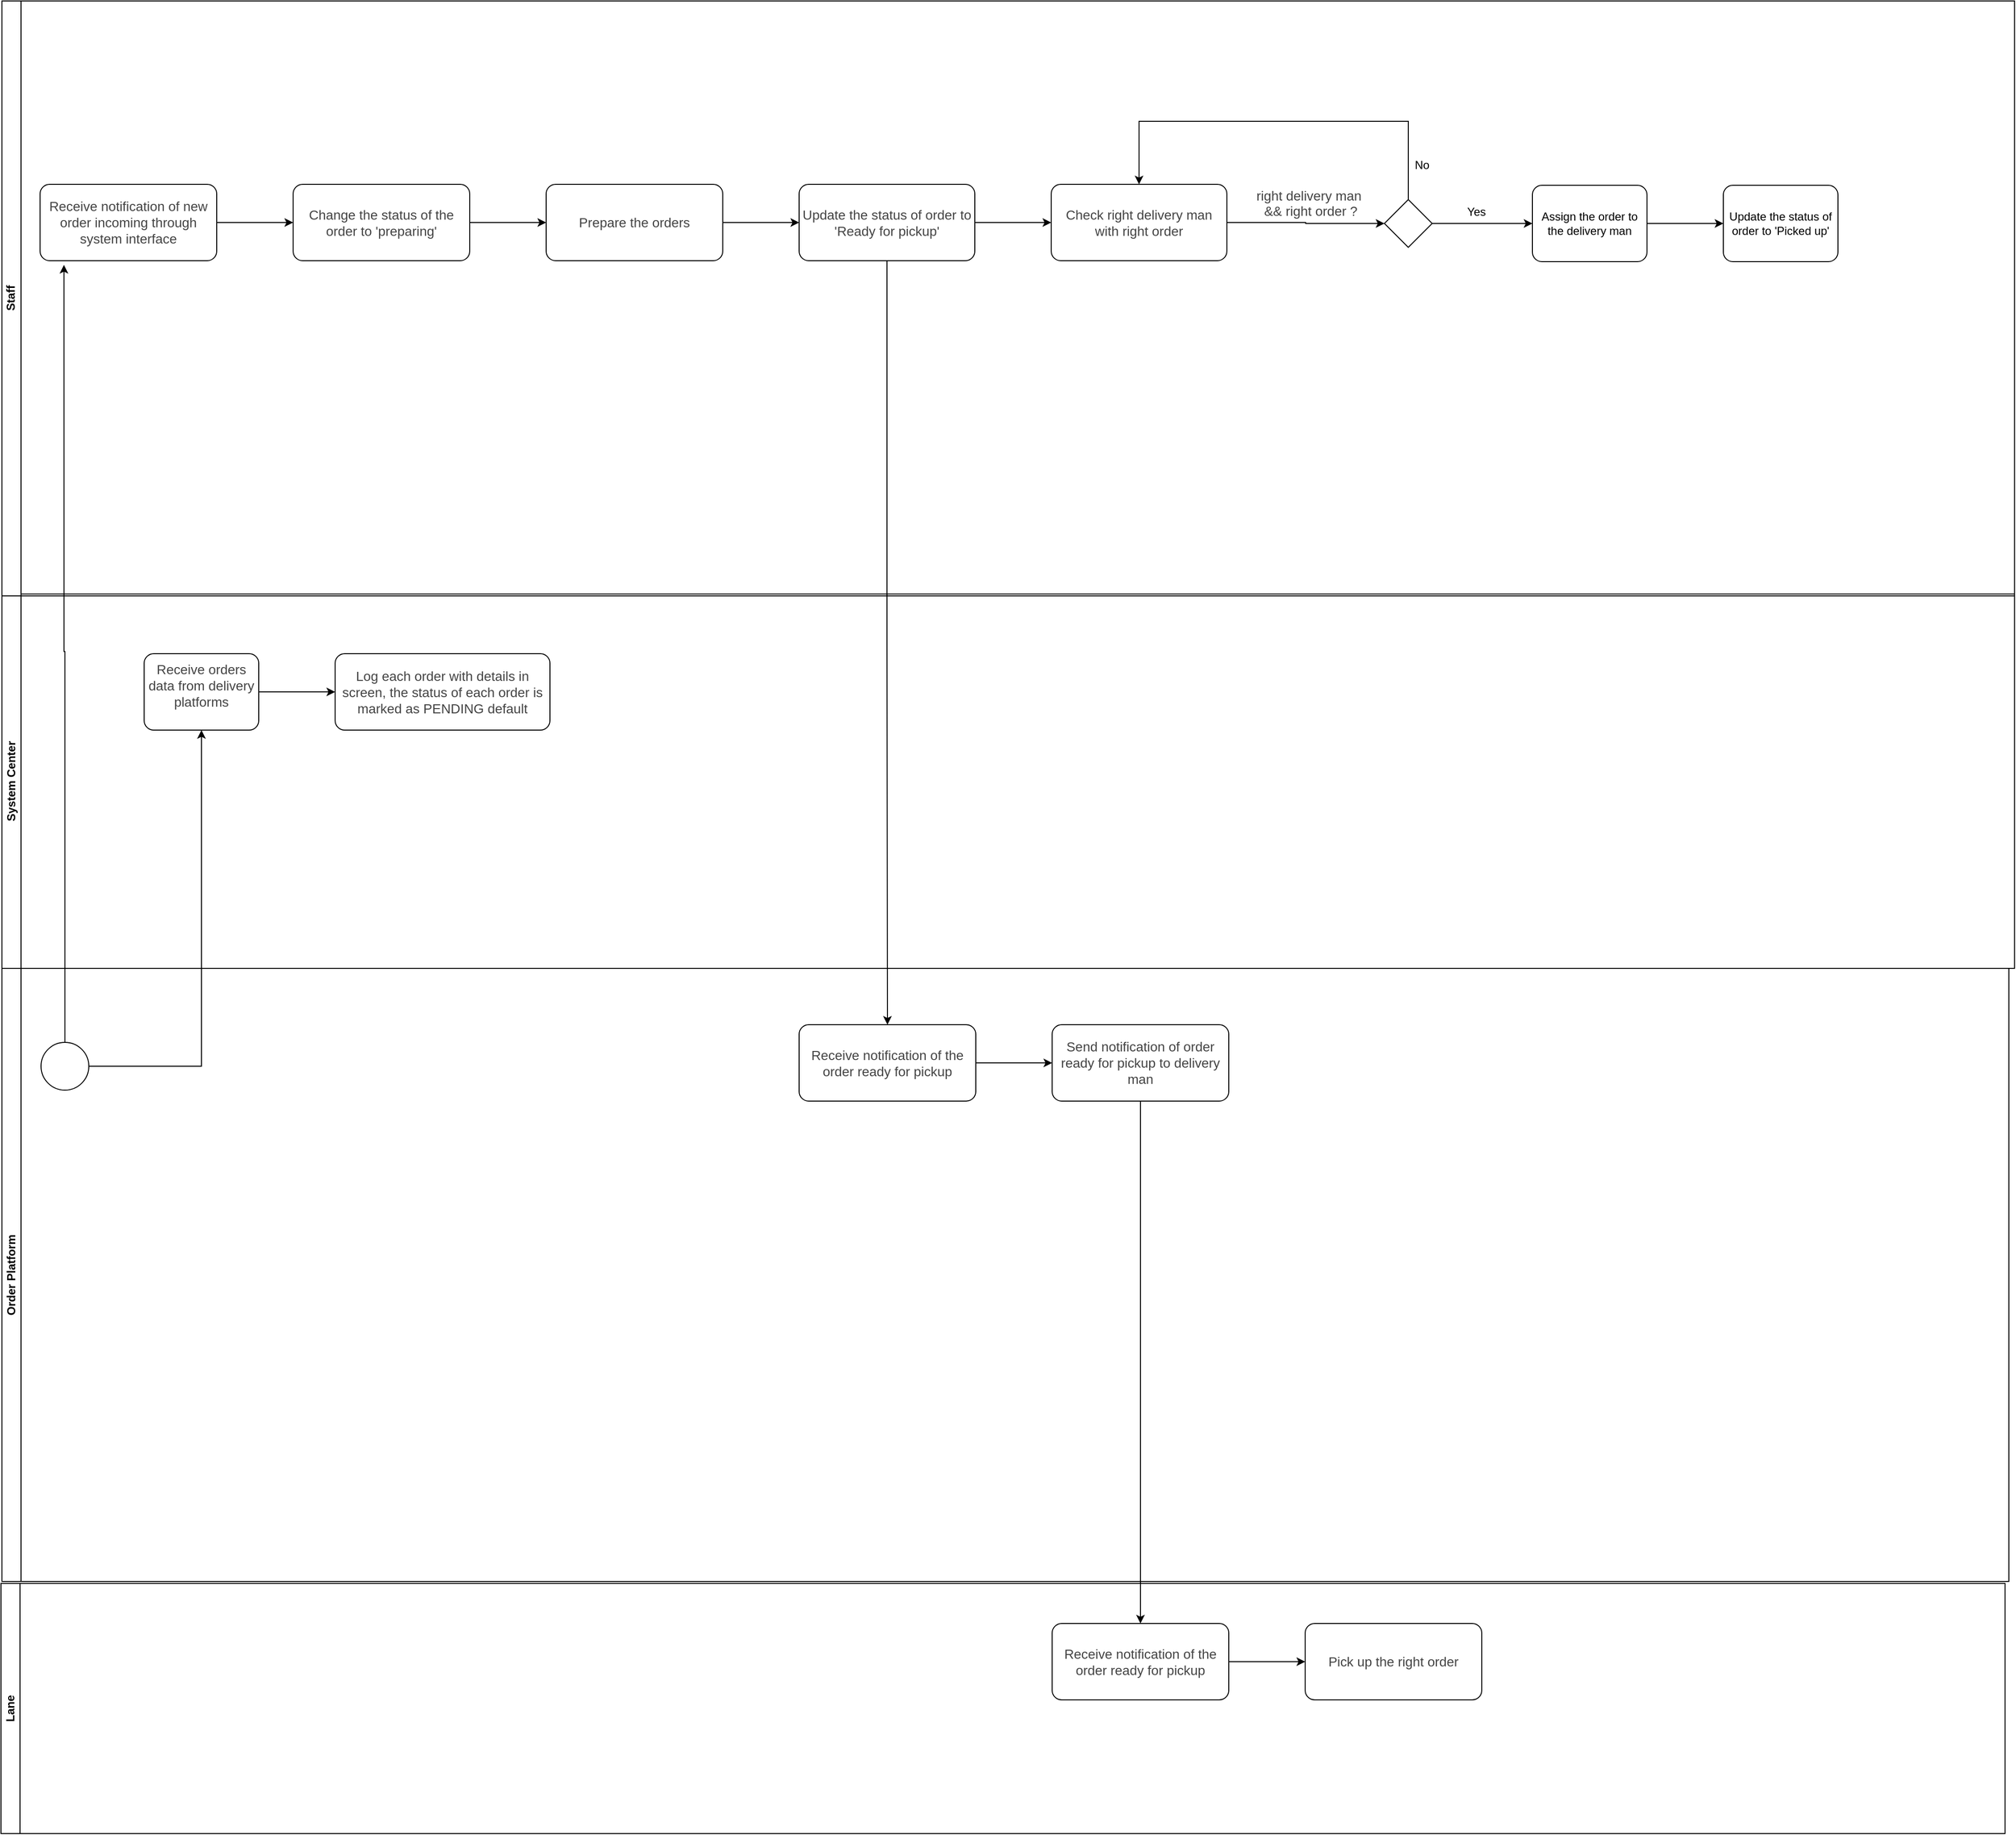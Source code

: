 <mxfile version="24.4.4" type="github">
  <diagram name="Page-1" id="Sa4ieUMAsBY_UN68sQM6">
    <mxGraphModel dx="2127" dy="1898" grid="0" gridSize="13" guides="1" tooltips="1" connect="1" arrows="1" fold="1" page="0" pageScale="1" pageWidth="850" pageHeight="1100" math="0" shadow="0">
      <root>
        <mxCell id="0" />
        <mxCell id="1" parent="0" />
        <mxCell id="vCtsbLYeNGzWeXSWO6RL-1" value="Order Platform" style="swimlane;startSize=20;horizontal=0;html=1;whiteSpace=wrap;" vertex="1" parent="1">
          <mxGeometry x="147" y="285" width="2102" height="642" as="geometry" />
        </mxCell>
        <mxCell id="vCtsbLYeNGzWeXSWO6RL-4" value="" style="points=[[0.145,0.145,0],[0.5,0,0],[0.855,0.145,0],[1,0.5,0],[0.855,0.855,0],[0.5,1,0],[0.145,0.855,0],[0,0.5,0]];shape=mxgraph.bpmn.event;html=1;verticalLabelPosition=bottom;labelBackgroundColor=#ffffff;verticalAlign=top;align=center;perimeter=ellipsePerimeter;outlineConnect=0;aspect=fixed;outline=standard;symbol=general;" vertex="1" parent="vCtsbLYeNGzWeXSWO6RL-1">
          <mxGeometry x="41" y="77.5" width="50" height="50" as="geometry" />
        </mxCell>
        <mxCell id="vCtsbLYeNGzWeXSWO6RL-26" value="" style="edgeStyle=orthogonalEdgeStyle;rounded=0;orthogonalLoop=1;jettySize=auto;html=1;" edge="1" parent="vCtsbLYeNGzWeXSWO6RL-1" source="vCtsbLYeNGzWeXSWO6RL-23" target="vCtsbLYeNGzWeXSWO6RL-25">
          <mxGeometry relative="1" as="geometry" />
        </mxCell>
        <mxCell id="vCtsbLYeNGzWeXSWO6RL-23" value="&lt;span style=&quot;color: rgb(68, 68, 68); font-family: Arial, sans-serif; font-size: 13.944px;&quot;&gt;Receive notification of the order ready for pickup&lt;/span&gt;" style="points=[[0.25,0,0],[0.5,0,0],[0.75,0,0],[1,0.25,0],[1,0.5,0],[1,0.75,0],[0.75,1,0],[0.5,1,0],[0.25,1,0],[0,0.75,0],[0,0.5,0],[0,0.25,0]];shape=mxgraph.bpmn.task;whiteSpace=wrap;rectStyle=rounded;size=10;html=1;container=1;expand=0;collapsible=0;taskMarker=abstract;" vertex="1" parent="vCtsbLYeNGzWeXSWO6RL-1">
          <mxGeometry x="835" y="59" width="185" height="80" as="geometry" />
        </mxCell>
        <mxCell id="vCtsbLYeNGzWeXSWO6RL-25" value="&lt;span style=&quot;color: rgb(68, 68, 68); font-family: Arial, sans-serif; font-size: 13.944px;&quot;&gt;Send notification of order ready for pickup to delivery man&lt;/span&gt;" style="points=[[0.25,0,0],[0.5,0,0],[0.75,0,0],[1,0.25,0],[1,0.5,0],[1,0.75,0],[0.75,1,0],[0.5,1,0],[0.25,1,0],[0,0.75,0],[0,0.5,0],[0,0.25,0]];shape=mxgraph.bpmn.task;whiteSpace=wrap;rectStyle=rounded;size=10;html=1;container=1;expand=0;collapsible=0;taskMarker=abstract;" vertex="1" parent="vCtsbLYeNGzWeXSWO6RL-1">
          <mxGeometry x="1100" y="59" width="185" height="80" as="geometry" />
        </mxCell>
        <mxCell id="vCtsbLYeNGzWeXSWO6RL-2" value="System Center" style="swimlane;startSize=20;horizontal=0;html=1;whiteSpace=wrap;" vertex="1" parent="1">
          <mxGeometry x="147" y="-107" width="2108" height="392" as="geometry" />
        </mxCell>
        <mxCell id="vCtsbLYeNGzWeXSWO6RL-8" value="" style="edgeStyle=orthogonalEdgeStyle;rounded=0;orthogonalLoop=1;jettySize=auto;html=1;" edge="1" parent="vCtsbLYeNGzWeXSWO6RL-2" source="vCtsbLYeNGzWeXSWO6RL-5" target="vCtsbLYeNGzWeXSWO6RL-7">
          <mxGeometry relative="1" as="geometry" />
        </mxCell>
        <mxCell id="vCtsbLYeNGzWeXSWO6RL-5" value="&#xa;&lt;span style=&quot;color: rgb(68, 68, 68); font-family: Arial, sans-serif; font-size: 13.944px; font-style: normal; font-variant-ligatures: normal; font-variant-caps: normal; font-weight: 400; letter-spacing: normal; orphans: 2; text-align: center; text-indent: 0px; text-transform: none; widows: 2; word-spacing: 0px; -webkit-text-stroke-width: 0px; white-space: normal; text-decoration-thickness: initial; text-decoration-style: initial; text-decoration-color: initial; display: inline !important; float: none;&quot;&gt;Receive orders data from delivery platforms&lt;/span&gt;&#xa;&#xa;" style="points=[[0.25,0,0],[0.5,0,0],[0.75,0,0],[1,0.25,0],[1,0.5,0],[1,0.75,0],[0.75,1,0],[0.5,1,0],[0.25,1,0],[0,0.75,0],[0,0.5,0],[0,0.25,0]];shape=mxgraph.bpmn.task;whiteSpace=wrap;rectStyle=rounded;size=10;html=1;container=1;expand=0;collapsible=0;taskMarker=abstract;" vertex="1" parent="vCtsbLYeNGzWeXSWO6RL-2">
          <mxGeometry x="149" y="62.5" width="120" height="80" as="geometry" />
        </mxCell>
        <mxCell id="vCtsbLYeNGzWeXSWO6RL-7" value="&lt;span style=&quot;color: rgb(68, 68, 68); font-family: Arial, sans-serif; font-size: 13.944px;&quot;&gt;Log each order with details in screen, the status of each order is marked as PENDING default&lt;/span&gt;" style="points=[[0.25,0,0],[0.5,0,0],[0.75,0,0],[1,0.25,0],[1,0.5,0],[1,0.75,0],[0.75,1,0],[0.5,1,0],[0.25,1,0],[0,0.75,0],[0,0.5,0],[0,0.25,0]];shape=mxgraph.bpmn.task;whiteSpace=wrap;rectStyle=rounded;size=10;html=1;container=1;expand=0;collapsible=0;taskMarker=abstract;fontStyle=0;verticalAlign=middle;align=center;" vertex="1" parent="vCtsbLYeNGzWeXSWO6RL-2">
          <mxGeometry x="349" y="62.5" width="225" height="80" as="geometry" />
        </mxCell>
        <mxCell id="vCtsbLYeNGzWeXSWO6RL-6" value="Staff" style="swimlane;startSize=20;horizontal=0;html=1;whiteSpace=wrap;" vertex="1" parent="vCtsbLYeNGzWeXSWO6RL-2">
          <mxGeometry y="-621" width="2108" height="623" as="geometry" />
        </mxCell>
        <mxCell id="vCtsbLYeNGzWeXSWO6RL-15" value="" style="edgeStyle=orthogonalEdgeStyle;rounded=0;orthogonalLoop=1;jettySize=auto;html=1;" edge="1" parent="vCtsbLYeNGzWeXSWO6RL-6" source="vCtsbLYeNGzWeXSWO6RL-9" target="vCtsbLYeNGzWeXSWO6RL-14">
          <mxGeometry relative="1" as="geometry" />
        </mxCell>
        <mxCell id="vCtsbLYeNGzWeXSWO6RL-9" value="&lt;span style=&quot;color: rgb(68, 68, 68); font-family: Arial, sans-serif; font-size: 13.944px;&quot;&gt;Receive notification of new order incoming through system interface&lt;/span&gt;" style="points=[[0.25,0,0],[0.5,0,0],[0.75,0,0],[1,0.25,0],[1,0.5,0],[1,0.75,0],[0.75,1,0],[0.5,1,0],[0.25,1,0],[0,0.75,0],[0,0.5,0],[0,0.25,0]];shape=mxgraph.bpmn.task;whiteSpace=wrap;rectStyle=rounded;size=10;html=1;container=1;expand=0;collapsible=0;taskMarker=abstract;" vertex="1" parent="vCtsbLYeNGzWeXSWO6RL-6">
          <mxGeometry x="40" y="192" width="185" height="80" as="geometry" />
        </mxCell>
        <mxCell id="vCtsbLYeNGzWeXSWO6RL-17" value="" style="edgeStyle=orthogonalEdgeStyle;rounded=0;orthogonalLoop=1;jettySize=auto;html=1;" edge="1" parent="vCtsbLYeNGzWeXSWO6RL-6" source="vCtsbLYeNGzWeXSWO6RL-14" target="vCtsbLYeNGzWeXSWO6RL-16">
          <mxGeometry relative="1" as="geometry" />
        </mxCell>
        <mxCell id="vCtsbLYeNGzWeXSWO6RL-14" value="&lt;span style=&quot;color: rgb(68, 68, 68); font-family: Arial, sans-serif; font-size: 13.944px;&quot;&gt;Change the status of the order to &#39;preparing&#39;&lt;/span&gt;" style="points=[[0.25,0,0],[0.5,0,0],[0.75,0,0],[1,0.25,0],[1,0.5,0],[1,0.75,0],[0.75,1,0],[0.5,1,0],[0.25,1,0],[0,0.75,0],[0,0.5,0],[0,0.25,0]];shape=mxgraph.bpmn.task;whiteSpace=wrap;rectStyle=rounded;size=10;html=1;container=1;expand=0;collapsible=0;taskMarker=abstract;" vertex="1" parent="vCtsbLYeNGzWeXSWO6RL-6">
          <mxGeometry x="305" y="192" width="185" height="80" as="geometry" />
        </mxCell>
        <mxCell id="vCtsbLYeNGzWeXSWO6RL-19" value="" style="edgeStyle=orthogonalEdgeStyle;rounded=0;orthogonalLoop=1;jettySize=auto;html=1;" edge="1" parent="vCtsbLYeNGzWeXSWO6RL-6" source="vCtsbLYeNGzWeXSWO6RL-16" target="vCtsbLYeNGzWeXSWO6RL-18">
          <mxGeometry relative="1" as="geometry" />
        </mxCell>
        <mxCell id="vCtsbLYeNGzWeXSWO6RL-16" value="&lt;font face=&quot;Arial, sans-serif&quot; color=&quot;#444444&quot;&gt;&lt;span style=&quot;font-size: 13.944px;&quot;&gt;Prepare the orders&lt;/span&gt;&lt;/font&gt;" style="points=[[0.25,0,0],[0.5,0,0],[0.75,0,0],[1,0.25,0],[1,0.5,0],[1,0.75,0],[0.75,1,0],[0.5,1,0],[0.25,1,0],[0,0.75,0],[0,0.5,0],[0,0.25,0]];shape=mxgraph.bpmn.task;whiteSpace=wrap;rectStyle=rounded;size=10;html=1;container=1;expand=0;collapsible=0;taskMarker=abstract;" vertex="1" parent="vCtsbLYeNGzWeXSWO6RL-6">
          <mxGeometry x="570" y="192" width="185" height="80" as="geometry" />
        </mxCell>
        <mxCell id="vCtsbLYeNGzWeXSWO6RL-37" value="" style="edgeStyle=orthogonalEdgeStyle;rounded=0;orthogonalLoop=1;jettySize=auto;html=1;" edge="1" parent="vCtsbLYeNGzWeXSWO6RL-6" source="vCtsbLYeNGzWeXSWO6RL-18" target="vCtsbLYeNGzWeXSWO6RL-36">
          <mxGeometry relative="1" as="geometry" />
        </mxCell>
        <mxCell id="vCtsbLYeNGzWeXSWO6RL-18" value="&lt;font face=&quot;Arial, sans-serif&quot; color=&quot;#444444&quot;&gt;&lt;span style=&quot;font-size: 13.944px;&quot;&gt;Update the status of order to &#39;Ready for pickup&#39;&lt;/span&gt;&lt;/font&gt;" style="points=[[0.25,0,0],[0.5,0,0],[0.75,0,0],[1,0.25,0],[1,0.5,0],[1,0.75,0],[0.75,1,0],[0.5,1,0],[0.25,1,0],[0,0.75,0],[0,0.5,0],[0,0.25,0]];shape=mxgraph.bpmn.task;whiteSpace=wrap;rectStyle=rounded;size=10;html=1;container=1;expand=0;collapsible=0;taskMarker=abstract;" vertex="1" parent="vCtsbLYeNGzWeXSWO6RL-6">
          <mxGeometry x="835" y="192" width="184" height="80" as="geometry" />
        </mxCell>
        <mxCell id="vCtsbLYeNGzWeXSWO6RL-36" value="&lt;font face=&quot;Arial, sans-serif&quot; color=&quot;#444444&quot;&gt;&lt;span style=&quot;font-size: 13.944px;&quot;&gt;Check right delivery man with right order&lt;/span&gt;&lt;/font&gt;" style="points=[[0.25,0,0],[0.5,0,0],[0.75,0,0],[1,0.25,0],[1,0.5,0],[1,0.75,0],[0.75,1,0],[0.5,1,0],[0.25,1,0],[0,0.75,0],[0,0.5,0],[0,0.25,0]];shape=mxgraph.bpmn.task;whiteSpace=wrap;rectStyle=rounded;size=10;html=1;container=1;expand=0;collapsible=0;taskMarker=abstract;" vertex="1" parent="vCtsbLYeNGzWeXSWO6RL-6">
          <mxGeometry x="1099" y="192" width="184" height="80" as="geometry" />
        </mxCell>
        <mxCell id="vCtsbLYeNGzWeXSWO6RL-38" value="" style="points=[[0.25,0.25,0],[0.5,0,0],[0.75,0.25,0],[1,0.5,0],[0.75,0.75,0],[0.5,1,0],[0.25,0.75,0],[0,0.5,0]];shape=mxgraph.bpmn.gateway2;html=1;verticalLabelPosition=bottom;labelBackgroundColor=#ffffff;verticalAlign=top;align=center;perimeter=rhombusPerimeter;outlineConnect=0;outline=none;symbol=none;" vertex="1" parent="vCtsbLYeNGzWeXSWO6RL-6">
          <mxGeometry x="1448" y="208" width="50" height="50" as="geometry" />
        </mxCell>
        <mxCell id="vCtsbLYeNGzWeXSWO6RL-39" style="edgeStyle=orthogonalEdgeStyle;rounded=0;orthogonalLoop=1;jettySize=auto;html=1;entryX=0;entryY=0.5;entryDx=0;entryDy=0;entryPerimeter=0;" edge="1" parent="vCtsbLYeNGzWeXSWO6RL-6" source="vCtsbLYeNGzWeXSWO6RL-36" target="vCtsbLYeNGzWeXSWO6RL-38">
          <mxGeometry relative="1" as="geometry" />
        </mxCell>
        <mxCell id="vCtsbLYeNGzWeXSWO6RL-44" value="&#xa;&lt;span style=&quot;forced-color-adjust: none; font-style: normal; font-variant-ligatures: normal; font-variant-caps: normal; font-weight: 400; letter-spacing: normal; orphans: 2; text-align: center; text-indent: 0px; text-transform: none; widows: 2; word-spacing: 0px; -webkit-text-stroke-width: 0px; white-space: normal; background-color: rgb(255, 255, 255); text-decoration-thickness: initial; text-decoration-style: initial; text-decoration-color: initial; color: rgb(68, 68, 68); font-family: Arial, sans-serif; font-size: 13.944px;&quot;&gt;right delivery man&lt;/span&gt;&lt;div style=&quot;forced-color-adjust: none; color: rgb(0, 0, 0); font-family: Helvetica; font-size: 12px; font-style: normal; font-variant-ligatures: normal; font-variant-caps: normal; font-weight: 400; letter-spacing: normal; orphans: 2; text-align: center; text-indent: 0px; text-transform: none; widows: 2; word-spacing: 0px; -webkit-text-stroke-width: 0px; white-space: nowrap; background-color: rgb(255, 255, 255); text-decoration-thickness: initial; text-decoration-style: initial; text-decoration-color: initial;&quot;&gt;&lt;span style=&quot;forced-color-adjust: none; color: rgb(68, 68, 68); font-family: Arial, sans-serif; font-size: 13.944px; text-wrap: wrap;&quot;&gt;&amp;nbsp;&amp;amp;&amp;amp; right order ?&lt;/span&gt;&lt;/div&gt;&#xa;&#xa;" style="text;html=1;align=center;verticalAlign=middle;whiteSpace=wrap;rounded=0;" vertex="1" parent="vCtsbLYeNGzWeXSWO6RL-6">
          <mxGeometry x="1295" y="204" width="148" height="30" as="geometry" />
        </mxCell>
        <mxCell id="vCtsbLYeNGzWeXSWO6RL-45" style="edgeStyle=orthogonalEdgeStyle;rounded=0;orthogonalLoop=1;jettySize=auto;html=1;entryX=0.5;entryY=0;entryDx=0;entryDy=0;entryPerimeter=0;exitX=0.5;exitY=0;exitDx=0;exitDy=0;exitPerimeter=0;" edge="1" parent="vCtsbLYeNGzWeXSWO6RL-6" source="vCtsbLYeNGzWeXSWO6RL-38" target="vCtsbLYeNGzWeXSWO6RL-36">
          <mxGeometry relative="1" as="geometry">
            <Array as="points">
              <mxPoint x="1473" y="126" />
              <mxPoint x="1191" y="126" />
            </Array>
          </mxGeometry>
        </mxCell>
        <mxCell id="vCtsbLYeNGzWeXSWO6RL-46" value="No" style="text;html=1;align=center;verticalAlign=middle;resizable=0;points=[];autosize=1;strokeColor=none;fillColor=none;" vertex="1" parent="vCtsbLYeNGzWeXSWO6RL-6">
          <mxGeometry x="1470" y="159" width="33" height="26" as="geometry" />
        </mxCell>
        <mxCell id="vCtsbLYeNGzWeXSWO6RL-51" value="" style="edgeStyle=orthogonalEdgeStyle;rounded=0;orthogonalLoop=1;jettySize=auto;html=1;" edge="1" parent="vCtsbLYeNGzWeXSWO6RL-6" source="vCtsbLYeNGzWeXSWO6RL-47" target="vCtsbLYeNGzWeXSWO6RL-50">
          <mxGeometry relative="1" as="geometry" />
        </mxCell>
        <mxCell id="vCtsbLYeNGzWeXSWO6RL-47" value="Assign the order to the delivery man" style="points=[[0.25,0,0],[0.5,0,0],[0.75,0,0],[1,0.25,0],[1,0.5,0],[1,0.75,0],[0.75,1,0],[0.5,1,0],[0.25,1,0],[0,0.75,0],[0,0.5,0],[0,0.25,0]];shape=mxgraph.bpmn.task;whiteSpace=wrap;rectStyle=rounded;size=10;html=1;container=1;expand=0;collapsible=0;taskMarker=abstract;" vertex="1" parent="vCtsbLYeNGzWeXSWO6RL-6">
          <mxGeometry x="1603" y="193" width="120" height="80" as="geometry" />
        </mxCell>
        <mxCell id="vCtsbLYeNGzWeXSWO6RL-48" style="edgeStyle=orthogonalEdgeStyle;rounded=0;orthogonalLoop=1;jettySize=auto;html=1;entryX=0;entryY=0.5;entryDx=0;entryDy=0;entryPerimeter=0;" edge="1" parent="vCtsbLYeNGzWeXSWO6RL-6" source="vCtsbLYeNGzWeXSWO6RL-38" target="vCtsbLYeNGzWeXSWO6RL-47">
          <mxGeometry relative="1" as="geometry" />
        </mxCell>
        <mxCell id="vCtsbLYeNGzWeXSWO6RL-49" value="Yes" style="text;html=1;align=center;verticalAlign=middle;resizable=0;points=[];autosize=1;strokeColor=none;fillColor=none;" vertex="1" parent="vCtsbLYeNGzWeXSWO6RL-6">
          <mxGeometry x="1525" y="208" width="38" height="26" as="geometry" />
        </mxCell>
        <mxCell id="vCtsbLYeNGzWeXSWO6RL-50" value="Update the status of order to &#39;Picked up&#39;" style="points=[[0.25,0,0],[0.5,0,0],[0.75,0,0],[1,0.25,0],[1,0.5,0],[1,0.75,0],[0.75,1,0],[0.5,1,0],[0.25,1,0],[0,0.75,0],[0,0.5,0],[0,0.25,0]];shape=mxgraph.bpmn.task;whiteSpace=wrap;rectStyle=rounded;size=10;html=1;container=1;expand=0;collapsible=0;taskMarker=abstract;" vertex="1" parent="vCtsbLYeNGzWeXSWO6RL-6">
          <mxGeometry x="1803" y="193" width="120" height="80" as="geometry" />
        </mxCell>
        <mxCell id="vCtsbLYeNGzWeXSWO6RL-10" style="edgeStyle=orthogonalEdgeStyle;rounded=0;orthogonalLoop=1;jettySize=auto;html=1;entryX=0.135;entryY=1.055;entryDx=0;entryDy=0;entryPerimeter=0;" edge="1" parent="1" source="vCtsbLYeNGzWeXSWO6RL-4" target="vCtsbLYeNGzWeXSWO6RL-9">
          <mxGeometry relative="1" as="geometry" />
        </mxCell>
        <mxCell id="vCtsbLYeNGzWeXSWO6RL-11" style="edgeStyle=orthogonalEdgeStyle;rounded=0;orthogonalLoop=1;jettySize=auto;html=1;entryX=0.5;entryY=1;entryDx=0;entryDy=0;entryPerimeter=0;" edge="1" parent="1" source="vCtsbLYeNGzWeXSWO6RL-4" target="vCtsbLYeNGzWeXSWO6RL-5">
          <mxGeometry relative="1" as="geometry" />
        </mxCell>
        <mxCell id="vCtsbLYeNGzWeXSWO6RL-24" value="" style="edgeStyle=orthogonalEdgeStyle;rounded=0;orthogonalLoop=1;jettySize=auto;html=1;" edge="1" parent="1" source="vCtsbLYeNGzWeXSWO6RL-18" target="vCtsbLYeNGzWeXSWO6RL-23">
          <mxGeometry relative="1" as="geometry" />
        </mxCell>
        <mxCell id="vCtsbLYeNGzWeXSWO6RL-20" value="Lane" style="swimlane;startSize=20;horizontal=0;html=1;whiteSpace=wrap;" vertex="1" parent="1">
          <mxGeometry x="146" y="929" width="2099" height="262" as="geometry" />
        </mxCell>
        <mxCell id="vCtsbLYeNGzWeXSWO6RL-35" value="" style="edgeStyle=orthogonalEdgeStyle;rounded=0;orthogonalLoop=1;jettySize=auto;html=1;" edge="1" parent="vCtsbLYeNGzWeXSWO6RL-20" source="vCtsbLYeNGzWeXSWO6RL-27" target="vCtsbLYeNGzWeXSWO6RL-34">
          <mxGeometry relative="1" as="geometry" />
        </mxCell>
        <mxCell id="vCtsbLYeNGzWeXSWO6RL-27" value="&lt;span style=&quot;color: rgb(68, 68, 68); font-family: Arial, sans-serif; font-size: 13.944px;&quot;&gt;Receive notification of the order ready for pickup&lt;/span&gt;" style="points=[[0.25,0,0],[0.5,0,0],[0.75,0,0],[1,0.25,0],[1,0.5,0],[1,0.75,0],[0.75,1,0],[0.5,1,0],[0.25,1,0],[0,0.75,0],[0,0.5,0],[0,0.25,0]];shape=mxgraph.bpmn.task;whiteSpace=wrap;rectStyle=rounded;size=10;html=1;container=1;expand=0;collapsible=0;taskMarker=abstract;" vertex="1" parent="vCtsbLYeNGzWeXSWO6RL-20">
          <mxGeometry x="1101" y="42" width="185" height="80" as="geometry" />
        </mxCell>
        <mxCell id="vCtsbLYeNGzWeXSWO6RL-34" value="&lt;span style=&quot;color: rgb(68, 68, 68); font-family: Arial, sans-serif; font-size: 13.944px;&quot;&gt;Pick up the right order&lt;/span&gt;" style="points=[[0.25,0,0],[0.5,0,0],[0.75,0,0],[1,0.25,0],[1,0.5,0],[1,0.75,0],[0.75,1,0],[0.5,1,0],[0.25,1,0],[0,0.75,0],[0,0.5,0],[0,0.25,0]];shape=mxgraph.bpmn.task;whiteSpace=wrap;rectStyle=rounded;size=10;html=1;container=1;expand=0;collapsible=0;taskMarker=abstract;" vertex="1" parent="vCtsbLYeNGzWeXSWO6RL-20">
          <mxGeometry x="1366" y="42" width="185" height="80" as="geometry" />
        </mxCell>
        <mxCell id="vCtsbLYeNGzWeXSWO6RL-28" value="" style="edgeStyle=orthogonalEdgeStyle;rounded=0;orthogonalLoop=1;jettySize=auto;html=1;exitX=0.5;exitY=1;exitDx=0;exitDy=0;exitPerimeter=0;" edge="1" parent="1" source="vCtsbLYeNGzWeXSWO6RL-25" target="vCtsbLYeNGzWeXSWO6RL-27">
          <mxGeometry relative="1" as="geometry">
            <mxPoint x="1333.667" y="270" as="sourcePoint" />
          </mxGeometry>
        </mxCell>
      </root>
    </mxGraphModel>
  </diagram>
</mxfile>
